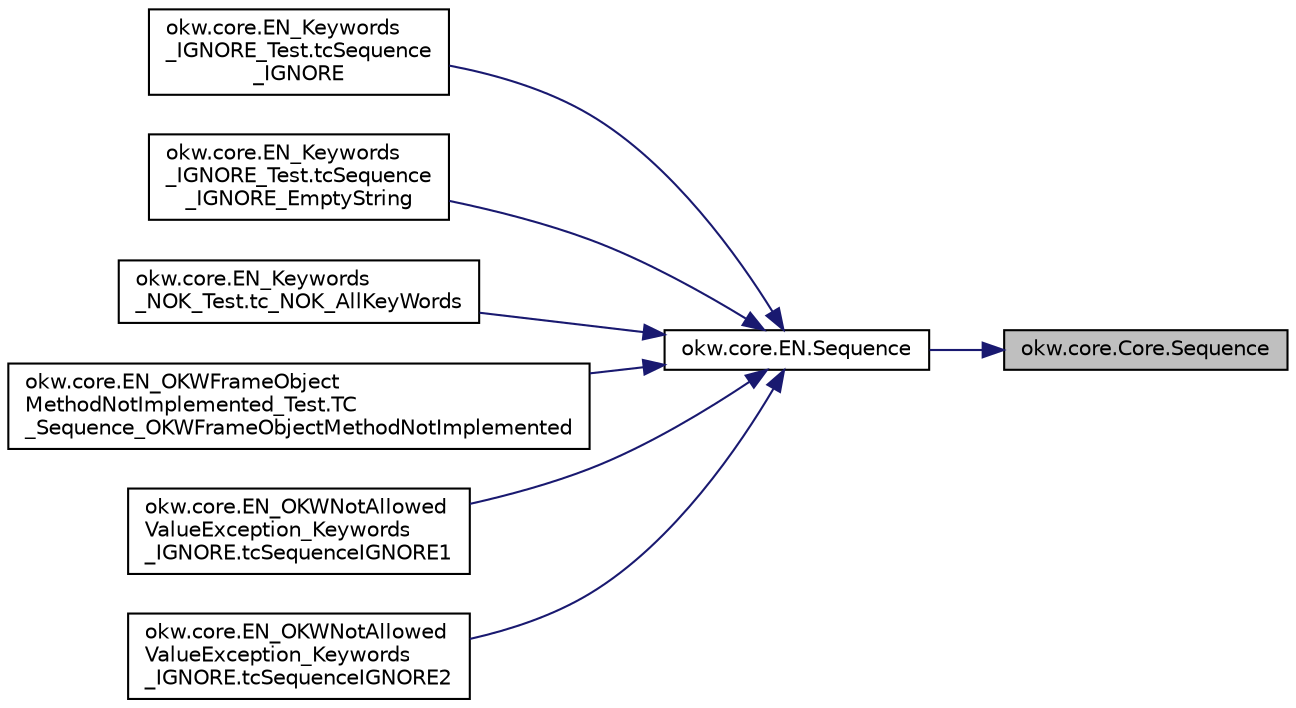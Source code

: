 digraph "okw.core.Core.Sequence"
{
 // INTERACTIVE_SVG=YES
 // LATEX_PDF_SIZE
  edge [fontname="Helvetica",fontsize="10",labelfontname="Helvetica",labelfontsize="10"];
  node [fontname="Helvetica",fontsize="10",shape=record];
  rankdir="RL";
  Node2200 [label="okw.core.Core.Sequence",height=0.2,width=0.4,color="black", fillcolor="grey75", style="filled", fontcolor="black",tooltip="Ruft die Sequenz eines Fensters auf."];
  Node2200 -> Node2201 [dir="back",color="midnightblue",fontsize="10",style="solid",fontname="Helvetica"];
  Node2201 [label="okw.core.EN.Sequence",height=0.2,width=0.4,color="black", fillcolor="white", style="filled",URL="$classokw_1_1core_1_1_e_n.html#a793e46a7e683652b6d2a860519153079",tooltip="Ruft die Sequenz eines Fensters auf."];
  Node2201 -> Node2202 [dir="back",color="midnightblue",fontsize="10",style="solid",fontname="Helvetica"];
  Node2202 [label="okw.core.EN_Keywords\l_IGNORE_Test.tcSequence\l_IGNORE",height=0.2,width=0.4,color="black", fillcolor="white", style="filled",URL="$classokw_1_1core_1_1_e_n___keywords___i_g_n_o_r_e___test.html#a7d9b11f1da9162efee7e79f43e6076a9",tooltip=" "];
  Node2201 -> Node2203 [dir="back",color="midnightblue",fontsize="10",style="solid",fontname="Helvetica"];
  Node2203 [label="okw.core.EN_Keywords\l_IGNORE_Test.tcSequence\l_IGNORE_EmptyString",height=0.2,width=0.4,color="black", fillcolor="white", style="filled",URL="$classokw_1_1core_1_1_e_n___keywords___i_g_n_o_r_e___test.html#acd81db1de16b4a5bea36a9cc619d85e0",tooltip=" "];
  Node2201 -> Node2204 [dir="back",color="midnightblue",fontsize="10",style="solid",fontname="Helvetica"];
  Node2204 [label="okw.core.EN_Keywords\l_NOK_Test.tc_NOK_AllKeyWords",height=0.2,width=0.4,color="black", fillcolor="white", style="filled",URL="$classokw_1_1core_1_1_e_n___keywords___n_o_k___test.html#a81a960a2341dfb0e27da7871291c84dc",tooltip="Prüft methoden aufruf für einen einfachen Click."];
  Node2201 -> Node2205 [dir="back",color="midnightblue",fontsize="10",style="solid",fontname="Helvetica"];
  Node2205 [label="okw.core.EN_OKWFrameObject\lMethodNotImplemented_Test.TC\l_Sequence_OKWFrameObjectMethodNotImplemented",height=0.2,width=0.4,color="black", fillcolor="white", style="filled",URL="$classokw_1_1core_1_1_e_n___o_k_w_frame_object_method_not_implemented___test.html#a745b1d74a3907c8f88ce273b60147531",tooltip="Prüft ob die Ausnahme OKWFrameObjectMethodNotImplemented von Sequence( FN, SEQ_NAME,..."];
  Node2201 -> Node2206 [dir="back",color="midnightblue",fontsize="10",style="solid",fontname="Helvetica"];
  Node2206 [label="okw.core.EN_OKWNotAllowed\lValueException_Keywords\l_IGNORE.tcSequenceIGNORE1",height=0.2,width=0.4,color="black", fillcolor="white", style="filled",URL="$classokw_1_1core_1_1_e_n___o_k_w_not_allowed_value_exception___keywords___i_g_n_o_r_e.html#aede083ce6f7a2c0bdbb81349cf0b39c1",tooltip="Prüft ob \"${IGNORE} \" die Ausnahme okw.exceptions.OKWNotAllowedValueException auslöst."];
  Node2201 -> Node2207 [dir="back",color="midnightblue",fontsize="10",style="solid",fontname="Helvetica"];
  Node2207 [label="okw.core.EN_OKWNotAllowed\lValueException_Keywords\l_IGNORE.tcSequenceIGNORE2",height=0.2,width=0.4,color="black", fillcolor="white", style="filled",URL="$classokw_1_1core_1_1_e_n___o_k_w_not_allowed_value_exception___keywords___i_g_n_o_r_e.html#ab12126683915e3982020d7ef6812d47f",tooltip="Prüft ob \"\"${IGNORE}${TCN}\" die Ausnahme okw.exceptions.OKWNotAllowedValueException auslöst."];
}
